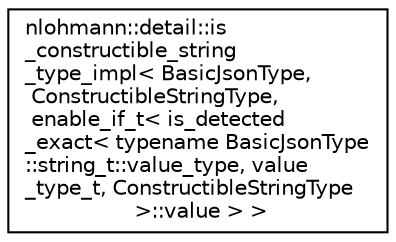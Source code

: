 digraph "Graphical Class Hierarchy"
{
 // INTERACTIVE_SVG=YES
  edge [fontname="Helvetica",fontsize="10",labelfontname="Helvetica",labelfontsize="10"];
  node [fontname="Helvetica",fontsize="10",shape=record];
  rankdir="LR";
  Node1 [label="nlohmann::detail::is\l_constructible_string\l_type_impl\< BasicJsonType,\l ConstructibleStringType,\l enable_if_t\< is_detected\l_exact\< typename BasicJsonType\l::string_t::value_type, value\l_type_t, ConstructibleStringType\l \>::value \> \>",height=0.2,width=0.4,color="black", fillcolor="white", style="filled",URL="$structnlohmann_1_1detail_1_1is__constructible__string__type__impl_3_01_basic_json_type_00_01_con83e8ebfe9593f851a60fdb8360df1512.html"];
}
